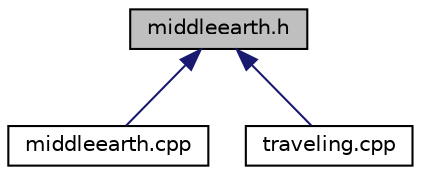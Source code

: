digraph "middleearth.h"
{
  edge [fontname="Helvetica",fontsize="10",labelfontname="Helvetica",labelfontsize="10"];
  node [fontname="Helvetica",fontsize="10",shape=record];
  Node1 [label="middleearth.h",height=0.2,width=0.4,color="black", fillcolor="grey75", style="filled", fontcolor="black"];
  Node1 -> Node2 [dir="back",color="midnightblue",fontsize="10",style="solid",fontname="Helvetica"];
  Node2 [label="middleearth.cpp",height=0.2,width=0.4,color="black", fillcolor="white", style="filled",URL="$middleearth_8cpp.html"];
  Node1 -> Node3 [dir="back",color="midnightblue",fontsize="10",style="solid",fontname="Helvetica"];
  Node3 [label="traveling.cpp",height=0.2,width=0.4,color="black", fillcolor="white", style="filled",URL="$traveling_8cpp.html"];
}
